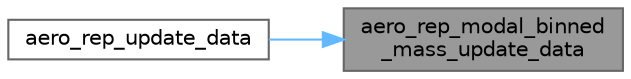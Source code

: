 digraph "aero_rep_modal_binned_mass_update_data"
{
 // LATEX_PDF_SIZE
  bgcolor="transparent";
  edge [fontname=Helvetica,fontsize=10,labelfontname=Helvetica,labelfontsize=10];
  node [fontname=Helvetica,fontsize=10,shape=box,height=0.2,width=0.4];
  rankdir="RL";
  Node1 [label="aero_rep_modal_binned\l_mass_update_data",height=0.2,width=0.4,color="gray40", fillcolor="grey60", style="filled", fontcolor="black",tooltip="Update the aerosol representation data."];
  Node1 -> Node2 [dir="back",color="steelblue1",style="solid"];
  Node2 [label="aero_rep_update_data",height=0.2,width=0.4,color="grey40", fillcolor="white", style="filled",URL="$aero__rep__solver_8c.html#a6abd8e7eb53f014367be50869ae5d091",tooltip="Update aerosol representation data."];
}
